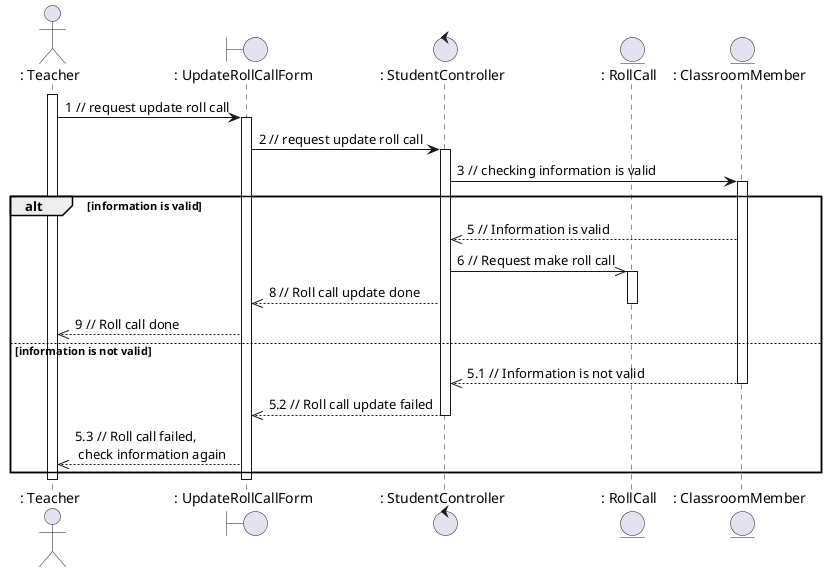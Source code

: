 @startuml updateRollCall

actor ": Teacher"
boundary ": UpdateRollCallForm"
control ": StudentController"
entity ": RollCall"
entity ": ClassroomMember"

activate ": Teacher"

": Teacher" -> ": UpdateRollCallForm": 1 // request update roll call
activate ": UpdateRollCallForm"
": UpdateRollCallForm" -> ": StudentController": 2 // request update roll call
activate ": StudentController"
": StudentController" -> ": ClassroomMember": 3 // checking information is valid
activate ": ClassroomMember"
alt information is valid
    ": ClassroomMember" -->> ": StudentController": 5 // Information is valid
    ": StudentController" ->> ": RollCall": 6 // Request make roll call
    activate ": RollCall"
    ": StudentController" -->> ": UpdateRollCallForm": 8 // Roll call update done
    deactivate ": RollCall"
    ": UpdateRollCallForm" -->> ": Teacher": 9 // Roll call done
else information is not valid
    ": ClassroomMember" -->> ": StudentController": 5.1 // Information is not valid
    deactivate ": ClassroomMember"
    ": StudentController" -->> ": UpdateRollCallForm": 5.2 // Roll call update failed
    deactivate ": StudentController"
    ": UpdateRollCallForm" -->> ": Teacher": 5.3 // Roll call failed,\n check information again
end

deactivate ": UpdateRollCallForm"
deactivate ": Teacher"



@enduml